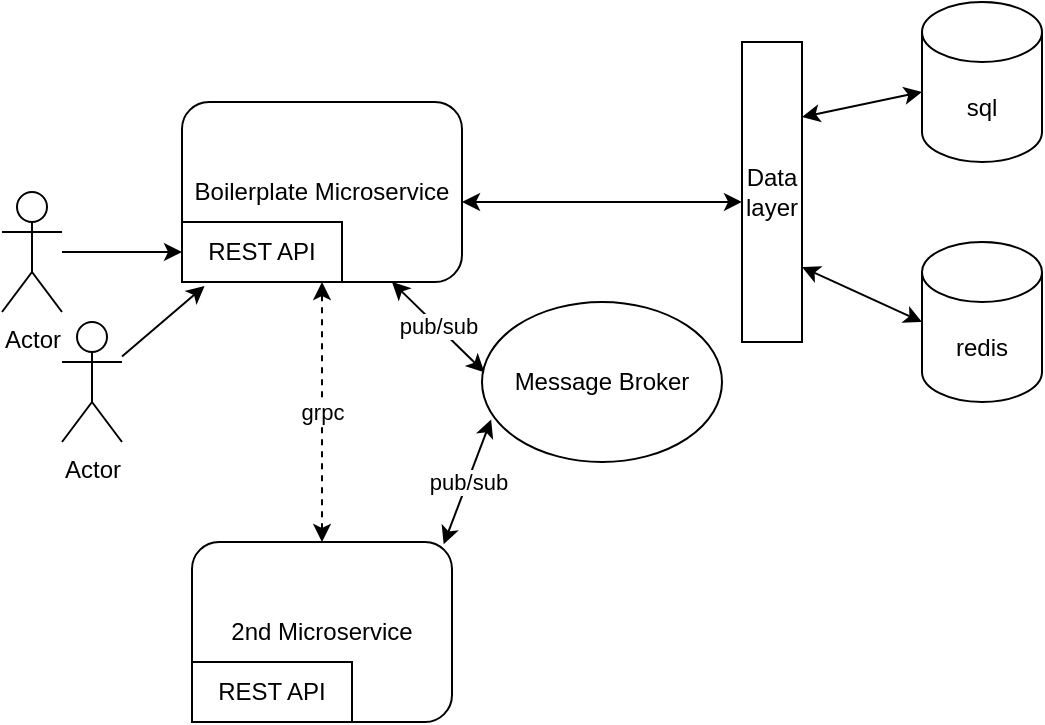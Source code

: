 <mxfile>
    <diagram id="zFBxfufMVJqB35y7wpOE" name="Boilerplate-vision">
        <mxGraphModel dx="2437" dy="1212" grid="1" gridSize="10" guides="1" tooltips="1" connect="1" arrows="1" fold="1" page="1" pageScale="1" pageWidth="850" pageHeight="1100" math="0" shadow="0">
            <root>
                <mxCell id="0"/>
                <mxCell id="1" parent="0"/>
                <mxCell id="2" value="Boilerplate Microservice" style="rounded=1;whiteSpace=wrap;html=1;" parent="1" vertex="1">
                    <mxGeometry x="200" y="370" width="140" height="90" as="geometry"/>
                </mxCell>
                <mxCell id="3" value="sql" style="shape=cylinder3;whiteSpace=wrap;html=1;boundedLbl=1;backgroundOutline=1;size=15;" parent="1" vertex="1">
                    <mxGeometry x="570" y="320" width="60" height="80" as="geometry"/>
                </mxCell>
                <mxCell id="6" value="REST API" style="rounded=0;whiteSpace=wrap;html=1;" parent="1" vertex="1">
                    <mxGeometry x="200" y="430" width="80" height="30" as="geometry"/>
                </mxCell>
                <mxCell id="9" style="edgeStyle=none;html=1;entryX=0;entryY=0.5;entryDx=0;entryDy=0;" parent="1" source="7" target="6" edge="1">
                    <mxGeometry relative="1" as="geometry"/>
                </mxCell>
                <mxCell id="7" value="Actor" style="shape=umlActor;verticalLabelPosition=bottom;verticalAlign=top;html=1;outlineConnect=0;" parent="1" vertex="1">
                    <mxGeometry x="110" y="415" width="30" height="60" as="geometry"/>
                </mxCell>
                <mxCell id="10" style="edgeStyle=none;html=1;entryX=0.141;entryY=1.068;entryDx=0;entryDy=0;entryPerimeter=0;" parent="1" source="8" target="6" edge="1">
                    <mxGeometry relative="1" as="geometry"/>
                </mxCell>
                <mxCell id="8" value="Actor" style="shape=umlActor;verticalLabelPosition=bottom;verticalAlign=top;html=1;outlineConnect=0;" parent="1" vertex="1">
                    <mxGeometry x="140" y="480" width="30" height="60" as="geometry"/>
                </mxCell>
                <mxCell id="12" value="Message Broker" style="ellipse;whiteSpace=wrap;html=1;" parent="1" vertex="1">
                    <mxGeometry x="350" y="470" width="120" height="80" as="geometry"/>
                </mxCell>
                <mxCell id="13" value="pub/sub" style="endArrow=classic;startArrow=classic;html=1;entryX=0.75;entryY=1;entryDx=0;entryDy=0;exitX=0.01;exitY=0.439;exitDx=0;exitDy=0;exitPerimeter=0;" parent="1" source="12" target="2" edge="1">
                    <mxGeometry width="50" height="50" relative="1" as="geometry">
                        <mxPoint x="308" y="500" as="sourcePoint"/>
                        <mxPoint x="380" y="450" as="targetPoint"/>
                    </mxGeometry>
                </mxCell>
                <mxCell id="15" value="2nd Microservice" style="rounded=1;whiteSpace=wrap;html=1;" parent="1" vertex="1">
                    <mxGeometry x="205" y="590" width="130" height="90" as="geometry"/>
                </mxCell>
                <mxCell id="16" value="REST API" style="rounded=0;whiteSpace=wrap;html=1;" parent="1" vertex="1">
                    <mxGeometry x="205" y="650" width="80" height="30" as="geometry"/>
                </mxCell>
                <mxCell id="18" value="pub/sub" style="endArrow=classic;startArrow=classic;html=1;entryX=0.038;entryY=0.734;entryDx=0;entryDy=0;entryPerimeter=0;exitX=0.968;exitY=0.013;exitDx=0;exitDy=0;exitPerimeter=0;" parent="1" source="15" target="12" edge="1">
                    <mxGeometry width="50" height="50" relative="1" as="geometry">
                        <mxPoint x="290" y="550" as="sourcePoint"/>
                        <mxPoint x="340" y="500" as="targetPoint"/>
                        <Array as="points"/>
                    </mxGeometry>
                </mxCell>
                <mxCell id="22" value="Data layer" style="rounded=0;whiteSpace=wrap;html=1;" parent="1" vertex="1">
                    <mxGeometry x="480" y="340" width="30" height="150" as="geometry"/>
                </mxCell>
                <mxCell id="23" value="redis" style="shape=cylinder3;whiteSpace=wrap;html=1;boundedLbl=1;backgroundOutline=1;size=15;" parent="1" vertex="1">
                    <mxGeometry x="570" y="440" width="60" height="80" as="geometry"/>
                </mxCell>
                <mxCell id="24" value="" style="endArrow=classic;startArrow=classic;html=1;exitX=1;exitY=0.25;exitDx=0;exitDy=0;" parent="1" source="22" edge="1">
                    <mxGeometry width="50" height="50" relative="1" as="geometry">
                        <mxPoint x="520" y="415" as="sourcePoint"/>
                        <mxPoint x="570" y="365" as="targetPoint"/>
                    </mxGeometry>
                </mxCell>
                <mxCell id="25" value="" style="endArrow=classic;startArrow=classic;html=1;exitX=1;exitY=0.75;exitDx=0;exitDy=0;" parent="1" source="22" edge="1">
                    <mxGeometry width="50" height="50" relative="1" as="geometry">
                        <mxPoint x="520" y="530" as="sourcePoint"/>
                        <mxPoint x="570" y="480" as="targetPoint"/>
                    </mxGeometry>
                </mxCell>
                <mxCell id="26" value="" style="endArrow=classic;startArrow=classic;html=1;entryX=0;entryY=0.533;entryDx=0;entryDy=0;entryPerimeter=0;" parent="1" target="22" edge="1">
                    <mxGeometry width="50" height="50" relative="1" as="geometry">
                        <mxPoint x="340" y="420" as="sourcePoint"/>
                        <mxPoint x="390" y="370" as="targetPoint"/>
                    </mxGeometry>
                </mxCell>
                <mxCell id="27" value="grpc" style="endArrow=classic;startArrow=classic;html=1;exitX=0.5;exitY=0;exitDx=0;exitDy=0;dashed=1;" parent="1" source="15" edge="1">
                    <mxGeometry width="50" height="50" relative="1" as="geometry">
                        <mxPoint x="220" y="510" as="sourcePoint"/>
                        <mxPoint x="270" y="460" as="targetPoint"/>
                    </mxGeometry>
                </mxCell>
            </root>
        </mxGraphModel>
    </diagram>
    <diagram id="jR5q2pk4mvh827Y5T1Gy" name="clean architecture">
        <mxGraphModel dx="857" dy="1211" grid="1" gridSize="10" guides="1" tooltips="1" connect="1" arrows="1" fold="1" page="1" pageScale="1" pageWidth="850" pageHeight="1100" math="0" shadow="0">
            <root>
                <mxCell id="a9B9MjQQHSpK6WcCpD2H-0"/>
                <mxCell id="a9B9MjQQHSpK6WcCpD2H-1" parent="a9B9MjQQHSpK6WcCpD2H-0"/>
            </root>
        </mxGraphModel>
    </diagram>
</mxfile>